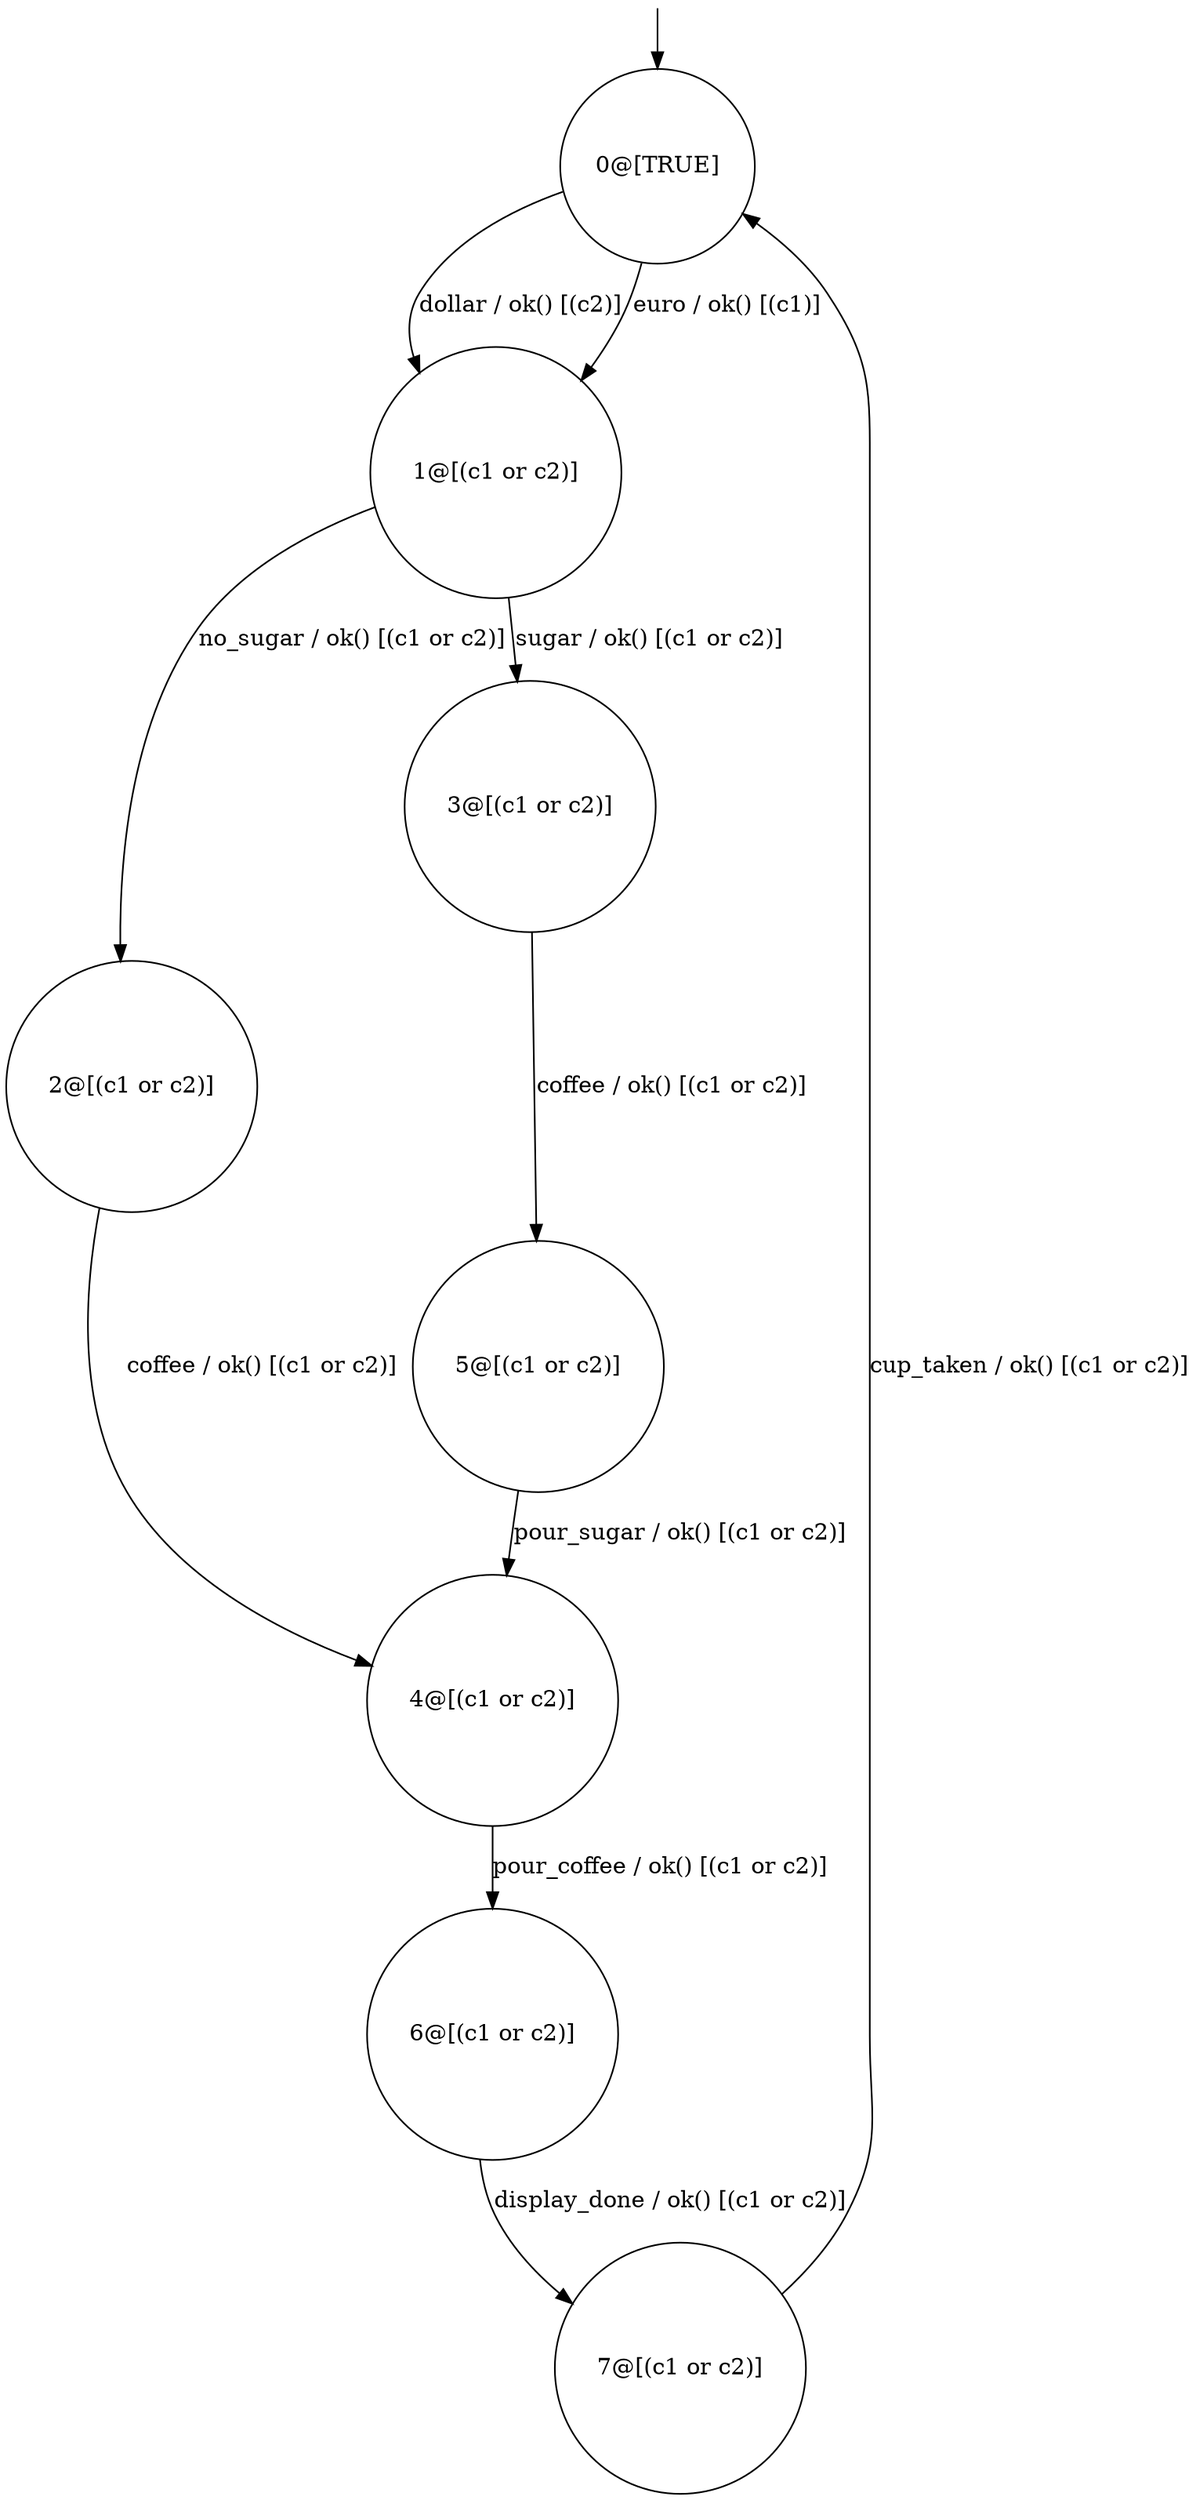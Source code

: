 digraph g {
	edge [lblstyle="above, sloped"];
	s0 [shape="circle" label="0@[TRUE]"];
	s1 [shape="circle" label="1@[(c1 or c2)]"];
	s2 [shape="circle" label="2@[(c1 or c2)]"];
	s3 [shape="circle" label="3@[(c1 or c2)]"];
	s4 [shape="circle" label="4@[(c1 or c2)]"];
	s5 [shape="circle" label="5@[(c1 or c2)]"];
	s6 [shape="circle" label="6@[(c1 or c2)]"];
	s7 [shape="circle" label="7@[(c1 or c2)]"];
	s0 -> s1 [label="dollar / ok() [(c2)]"];
	s0 -> s1 [label="euro / ok() [(c1)]"];
	s1 -> s2 [label="no_sugar / ok() [(c1 or c2)]"];
	s1 -> s3 [label="sugar / ok() [(c1 or c2)]"];
	s2 -> s4 [label="coffee / ok() [(c1 or c2)]"];
	s3 -> s5 [label="coffee / ok() [(c1 or c2)]"];
	s4 -> s6 [label="pour_coffee / ok() [(c1 or c2)]"];
	s5 -> s4 [label="pour_sugar / ok() [(c1 or c2)]"];
	s6 -> s7 [label="display_done / ok() [(c1 or c2)]"];
	s7 -> s0 [label="cup_taken / ok() [(c1 or c2)]"];
	__start0 [label="" shape="none" width="0" height="0"];
	__start0 -> s0;
}